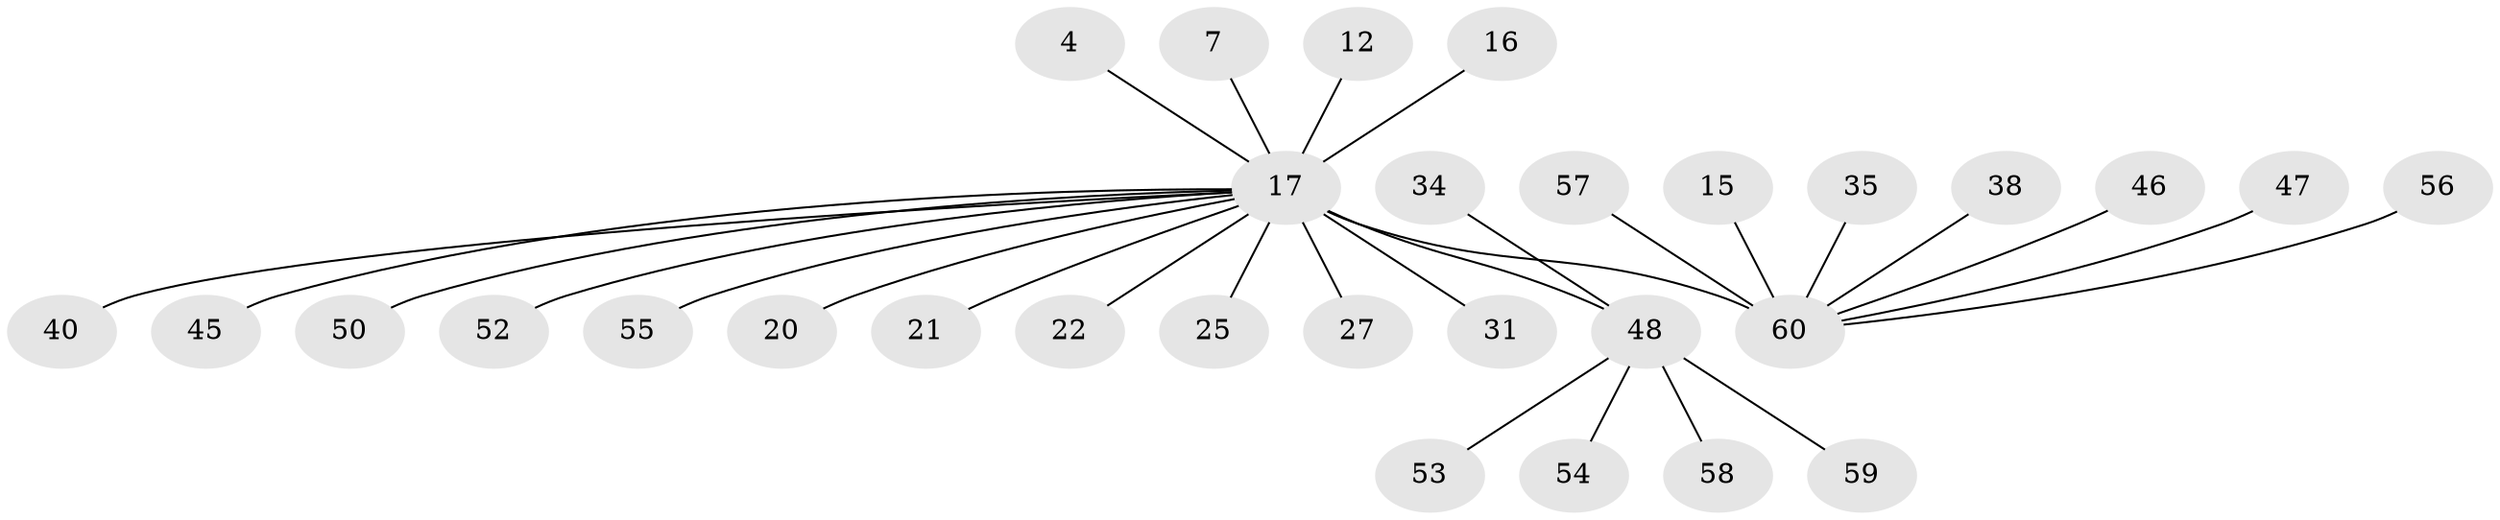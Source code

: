 // original degree distribution, {12: 0.016666666666666666, 3: 0.06666666666666667, 17: 0.016666666666666666, 1: 0.5, 7: 0.016666666666666666, 5: 0.03333333333333333, 2: 0.26666666666666666, 8: 0.016666666666666666, 6: 0.016666666666666666, 4: 0.05}
// Generated by graph-tools (version 1.1) at 2025/47/03/09/25 04:47:48]
// undirected, 30 vertices, 29 edges
graph export_dot {
graph [start="1"]
  node [color=gray90,style=filled];
  4 [super="+2"];
  7;
  12;
  15;
  16;
  17 [super="+1+3"];
  20;
  21;
  22;
  25;
  27;
  31;
  34;
  35;
  38;
  40;
  45;
  46;
  47;
  48 [super="+33+26+8+24+30"];
  50;
  52;
  53 [super="+37"];
  54 [super="+19"];
  55;
  56;
  57;
  58;
  59;
  60 [super="+44+49+36+51"];
  4 -- 17 [weight=2];
  7 -- 17;
  12 -- 17;
  15 -- 60;
  16 -- 17 [weight=2];
  17 -- 21 [weight=2];
  17 -- 40;
  17 -- 48 [weight=5];
  17 -- 55 [weight=2];
  17 -- 22;
  17 -- 25;
  17 -- 31;
  17 -- 45;
  17 -- 50;
  17 -- 20;
  17 -- 52;
  17 -- 27;
  17 -- 60 [weight=6];
  34 -- 48;
  35 -- 60;
  38 -- 60;
  46 -- 60;
  47 -- 60;
  48 -- 54;
  48 -- 58;
  48 -- 59;
  48 -- 53;
  56 -- 60;
  57 -- 60;
}
